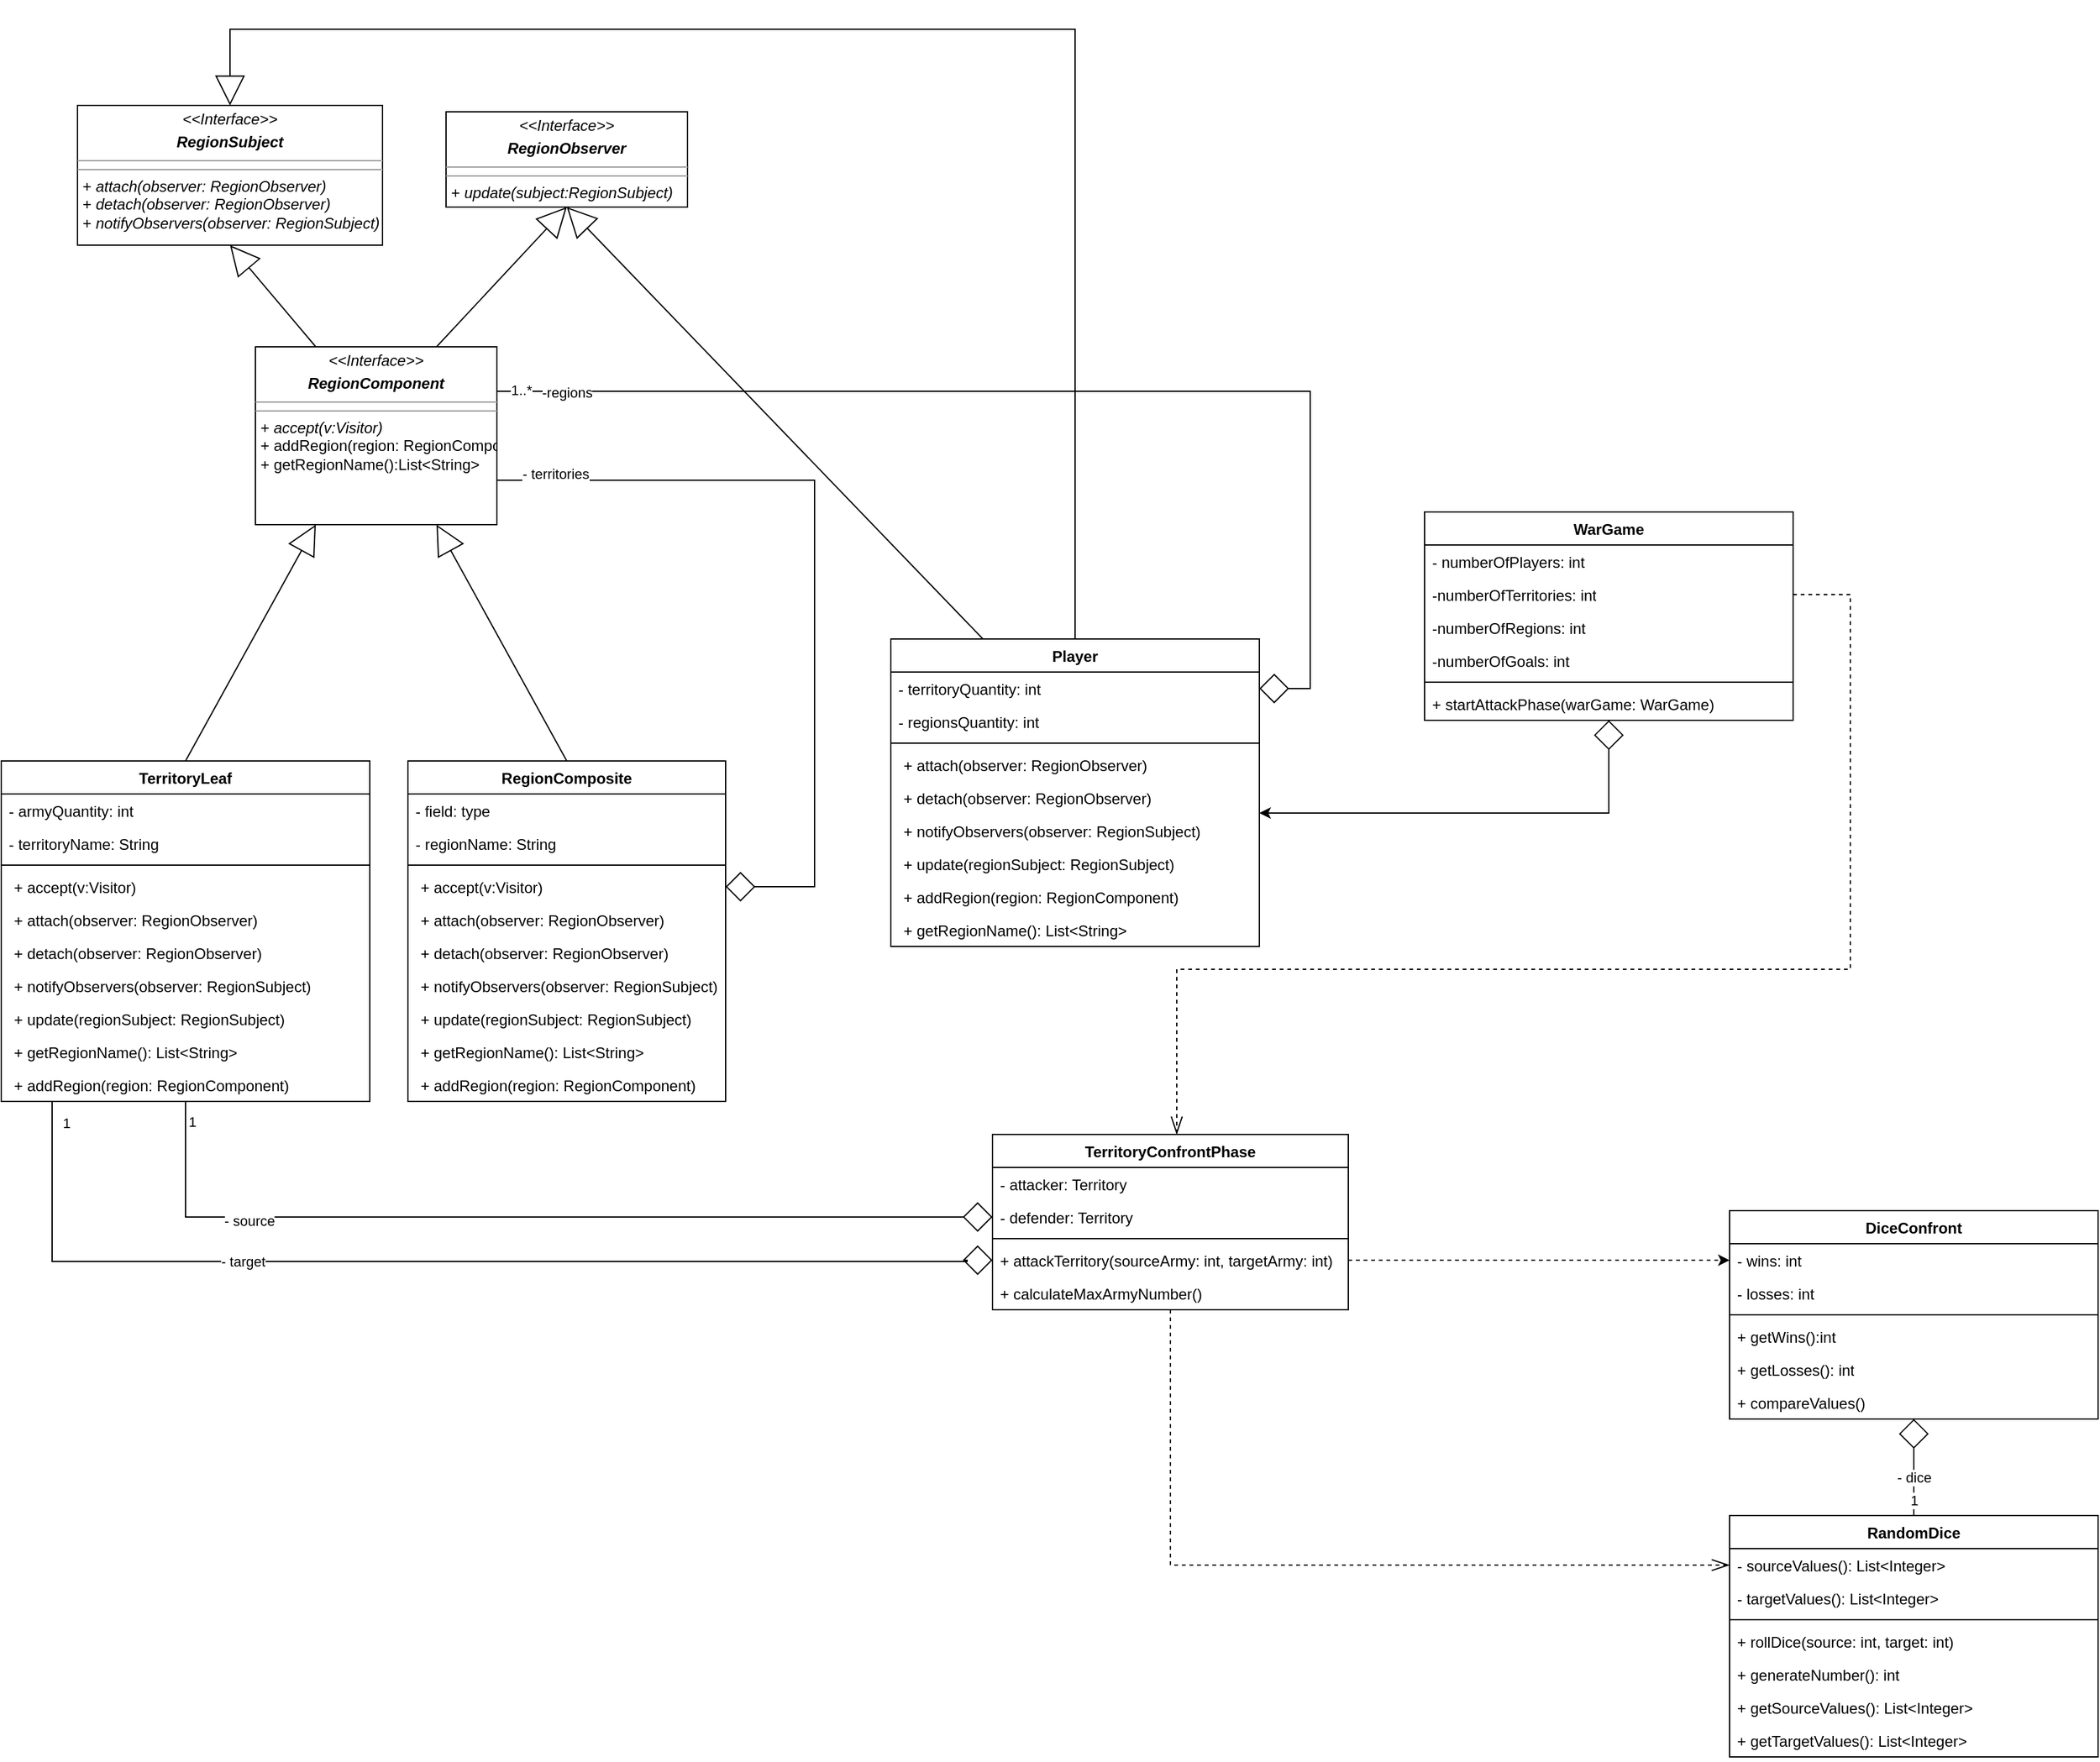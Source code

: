 <mxfile version="24.4.4" type="github">
  <diagram name="Page-1" id="c4acf3e9-155e-7222-9cf6-157b1a14988f">
    <mxGraphModel dx="3642" dy="2720" grid="1" gridSize="10" guides="1" tooltips="1" connect="1" arrows="1" fold="1" page="1" pageScale="1" pageWidth="850" pageHeight="1100" background="none" math="0" shadow="0">
      <root>
        <mxCell id="0" />
        <mxCell id="1" parent="0" />
        <mxCell id="na1BeW-ylkOoWlWhekBP-10" style="rounded=0;orthogonalLoop=1;jettySize=auto;html=1;exitX=0.5;exitY=0;exitDx=0;exitDy=0;entryX=0.25;entryY=1;entryDx=0;entryDy=0;endArrow=block;endFill=0;endSize=21;" parent="1" source="79rOuK-pVhbU8PKLv_2M-17" target="5d2195bd80daf111-18" edge="1">
          <mxGeometry relative="1" as="geometry" />
        </mxCell>
        <mxCell id="na1BeW-ylkOoWlWhekBP-73" style="rounded=0;orthogonalLoop=1;jettySize=auto;html=1;entryX=0.5;entryY=1;entryDx=0;entryDy=0;exitX=0.75;exitY=0;exitDx=0;exitDy=0;endArrow=block;endFill=0;endSize=21;" parent="1" target="5d2195bd80daf111-19" edge="1" source="5d2195bd80daf111-18">
          <mxGeometry relative="1" as="geometry">
            <mxPoint x="230" y="-370" as="sourcePoint" />
            <mxPoint x="137.5" y="-470" as="targetPoint" />
          </mxGeometry>
        </mxCell>
        <mxCell id="na1BeW-ylkOoWlWhekBP-74" style="rounded=0;orthogonalLoop=1;jettySize=auto;html=1;exitX=0.25;exitY=0;exitDx=0;exitDy=0;endArrow=block;endFill=0;endSize=21;entryX=0.5;entryY=1;entryDx=0;entryDy=0;" parent="1" source="5d2195bd80daf111-18" target="na1BeW-ylkOoWlWhekBP-14" edge="1">
          <mxGeometry relative="1" as="geometry" />
        </mxCell>
        <mxCell id="5d2195bd80daf111-18" value="&lt;p style=&quot;margin:0px;margin-top:4px;text-align:center;&quot;&gt;&lt;i&gt;&amp;lt;&amp;lt;Interface&amp;gt;&amp;gt;&lt;/i&gt;&lt;/p&gt;&lt;p style=&quot;margin:0px;margin-top:4px;text-align:center;&quot;&gt;&lt;b&gt;&lt;i&gt;RegionComponent&lt;/i&gt;&lt;/b&gt;&lt;br&gt;&lt;/p&gt;&lt;hr size=&quot;1&quot;&gt;&lt;hr size=&quot;1&quot;&gt;&lt;p style=&quot;margin:0px;margin-left:4px;&quot;&gt;+ &lt;i&gt;accept(v:Visitor)&lt;/i&gt;&lt;/p&gt;&lt;p style=&quot;margin:0px;margin-left:4px;&quot;&gt;+ addRegion(region: RegionComponent)&lt;/p&gt;&lt;p style=&quot;margin:0px;margin-left:4px;&quot;&gt;+ getRegionName():List&amp;lt;String&amp;gt;&lt;br&gt;&lt;/p&gt;" style="verticalAlign=top;align=left;overflow=fill;fontSize=12;fontFamily=Helvetica;html=1;rounded=0;shadow=0;comic=0;labelBackgroundColor=none;strokeWidth=1" parent="1" vertex="1">
          <mxGeometry x="180" y="-380" width="190" height="140" as="geometry" />
        </mxCell>
        <mxCell id="5d2195bd80daf111-19" value="&lt;p style=&quot;margin:0px;margin-top:4px;text-align:center;&quot;&gt;&lt;i&gt;&amp;lt;&amp;lt;Interface&amp;gt;&amp;gt;&lt;/i&gt;&lt;/p&gt;&lt;p style=&quot;margin:0px;margin-top:4px;text-align:center;&quot;&gt;&lt;b&gt;&lt;i&gt;RegionObserver&lt;/i&gt;&lt;/b&gt;&lt;br&gt;&lt;/p&gt;&lt;hr size=&quot;1&quot;&gt;&lt;hr size=&quot;1&quot;&gt;&lt;p style=&quot;margin:0px;margin-left:4px;&quot;&gt;+ &lt;i&gt;update(subject:RegionSubject)&lt;/i&gt;&lt;i&gt;&lt;br&gt;&lt;/i&gt;&lt;/p&gt;" style="verticalAlign=top;align=left;overflow=fill;fontSize=12;fontFamily=Helvetica;html=1;rounded=0;shadow=0;comic=0;labelBackgroundColor=none;strokeWidth=1" parent="1" vertex="1">
          <mxGeometry x="330" y="-565" width="190" height="75" as="geometry" />
        </mxCell>
        <mxCell id="na1BeW-ylkOoWlWhekBP-12" style="rounded=0;orthogonalLoop=1;jettySize=auto;html=1;exitX=0.5;exitY=0;exitDx=0;exitDy=0;entryX=0.75;entryY=1;entryDx=0;entryDy=0;endArrow=block;endFill=0;jumpSize=6;startSize=6;endSize=21;" parent="1" source="79rOuK-pVhbU8PKLv_2M-29" target="5d2195bd80daf111-18" edge="1">
          <mxGeometry relative="1" as="geometry" />
        </mxCell>
        <mxCell id="na1BeW-ylkOoWlWhekBP-9" style="edgeStyle=orthogonalEdgeStyle;rounded=0;orthogonalLoop=1;jettySize=auto;html=1;exitX=1;exitY=0.5;exitDx=0;exitDy=0;entryX=1;entryY=0.75;entryDx=0;entryDy=0;startArrow=diamond;startFill=0;strokeWidth=1;targetPerimeterSpacing=0;sourcePerimeterSpacing=6;startSize=21;endArrow=none;endFill=0;" parent="1" source="KUl9j9RWkavMUiWNoTW2-5" target="5d2195bd80daf111-18" edge="1">
          <mxGeometry relative="1" as="geometry">
            <Array as="points">
              <mxPoint x="620" y="45" />
              <mxPoint x="620" y="-275" />
            </Array>
            <mxPoint x="500" y="19" as="sourcePoint" />
          </mxGeometry>
        </mxCell>
        <mxCell id="na1BeW-ylkOoWlWhekBP-13" value="&lt;div&gt;- territories&lt;/div&gt;" style="edgeLabel;html=1;align=center;verticalAlign=middle;resizable=0;points=[];" parent="na1BeW-ylkOoWlWhekBP-9" vertex="1" connectable="0">
          <mxGeometry x="0.858" y="4" relative="1" as="geometry">
            <mxPoint y="-9" as="offset" />
          </mxGeometry>
        </mxCell>
        <mxCell id="na1BeW-ylkOoWlWhekBP-14" value="&lt;p style=&quot;margin:0px;margin-top:4px;text-align:center;&quot;&gt;&lt;i&gt;&amp;lt;&amp;lt;Interface&amp;gt;&amp;gt;&lt;/i&gt;&lt;/p&gt;&lt;p style=&quot;margin:0px;margin-top:4px;text-align:center;&quot;&gt;&lt;b&gt;&lt;i&gt;RegionSubject&lt;/i&gt;&lt;/b&gt;&lt;br&gt;&lt;/p&gt;&lt;hr size=&quot;1&quot;&gt;&lt;hr size=&quot;1&quot;&gt;&lt;p style=&quot;margin:0px;margin-left:4px;&quot;&gt;+ &lt;i&gt;attach(observer: RegionObserver)&lt;/i&gt;&lt;br&gt;+ &lt;i&gt;detach(observer: RegionObserver)&lt;/i&gt;&lt;/p&gt;&lt;p style=&quot;margin:0px;margin-left:4px;&quot;&gt;+ &lt;i&gt;notifyObservers(observer: RegionSubject)&lt;/i&gt;&lt;/p&gt;" style="verticalAlign=top;align=left;overflow=fill;fontSize=12;fontFamily=Helvetica;html=1;rounded=0;shadow=0;comic=0;labelBackgroundColor=none;strokeWidth=1" parent="1" vertex="1">
          <mxGeometry x="40" y="-570" width="240" height="110" as="geometry" />
        </mxCell>
        <mxCell id="79rOuK-pVhbU8PKLv_2M-14" style="edgeStyle=orthogonalEdgeStyle;rounded=0;orthogonalLoop=1;jettySize=auto;html=1;entryX=1;entryY=0.25;entryDx=0;entryDy=0;exitX=1;exitY=0.5;exitDx=0;exitDy=0;endArrow=none;endFill=0;startArrow=diamond;startFill=0;startSize=21;endSize=6;" parent="1" source="79rOuK-pVhbU8PKLv_2M-8" target="5d2195bd80daf111-18" edge="1">
          <mxGeometry relative="1" as="geometry" />
        </mxCell>
        <mxCell id="79rOuK-pVhbU8PKLv_2M-15" value="-regions " style="edgeLabel;html=1;align=center;verticalAlign=middle;resizable=0;points=[];" parent="79rOuK-pVhbU8PKLv_2M-14" vertex="1" connectable="0">
          <mxGeometry x="0.88" y="1" relative="1" as="geometry">
            <mxPoint as="offset" />
          </mxGeometry>
        </mxCell>
        <mxCell id="79rOuK-pVhbU8PKLv_2M-16" value="1..*" style="edgeLabel;html=1;align=center;verticalAlign=middle;resizable=0;points=[];" parent="79rOuK-pVhbU8PKLv_2M-14" vertex="1" connectable="0">
          <mxGeometry x="0.958" y="-1" relative="1" as="geometry">
            <mxPoint as="offset" />
          </mxGeometry>
        </mxCell>
        <mxCell id="KUl9j9RWkavMUiWNoTW2-17" style="edgeStyle=orthogonalEdgeStyle;rounded=0;orthogonalLoop=1;jettySize=auto;html=1;entryX=0.5;entryY=0;entryDx=0;entryDy=0;exitX=0.25;exitY=0;exitDx=0;exitDy=0;endArrow=block;endFill=0;endSize=21;" edge="1" parent="1" source="79rOuK-pVhbU8PKLv_2M-7" target="na1BeW-ylkOoWlWhekBP-14">
          <mxGeometry relative="1" as="geometry">
            <Array as="points">
              <mxPoint x="825" y="-138" />
              <mxPoint x="825" y="-630" />
              <mxPoint x="160" y="-630" />
            </Array>
          </mxGeometry>
        </mxCell>
        <mxCell id="79rOuK-pVhbU8PKLv_2M-7" value="Player" style="swimlane;fontStyle=1;align=center;verticalAlign=top;childLayout=stackLayout;horizontal=1;startSize=26;horizontalStack=0;resizeParent=1;resizeParentMax=0;resizeLast=0;collapsible=1;marginBottom=0;whiteSpace=wrap;html=1;" parent="1" vertex="1">
          <mxGeometry x="680" y="-150" width="290" height="242" as="geometry" />
        </mxCell>
        <mxCell id="79rOuK-pVhbU8PKLv_2M-8" value="- territoryQuantity: int" style="text;strokeColor=none;fillColor=none;align=left;verticalAlign=top;spacingLeft=4;spacingRight=4;overflow=hidden;rotatable=0;points=[[0,0.5],[1,0.5]];portConstraint=eastwest;whiteSpace=wrap;html=1;" parent="79rOuK-pVhbU8PKLv_2M-7" vertex="1">
          <mxGeometry y="26" width="290" height="26" as="geometry" />
        </mxCell>
        <mxCell id="79rOuK-pVhbU8PKLv_2M-44" value="- regionsQuantity: int" style="text;strokeColor=none;fillColor=none;align=left;verticalAlign=top;spacingLeft=4;spacingRight=4;overflow=hidden;rotatable=0;points=[[0,0.5],[1,0.5]];portConstraint=eastwest;whiteSpace=wrap;html=1;" parent="79rOuK-pVhbU8PKLv_2M-7" vertex="1">
          <mxGeometry y="52" width="290" height="26" as="geometry" />
        </mxCell>
        <mxCell id="79rOuK-pVhbU8PKLv_2M-9" value="" style="line;strokeWidth=1;fillColor=none;align=left;verticalAlign=middle;spacingTop=-1;spacingLeft=3;spacingRight=3;rotatable=0;labelPosition=right;points=[];portConstraint=eastwest;strokeColor=inherit;" parent="79rOuK-pVhbU8PKLv_2M-7" vertex="1">
          <mxGeometry y="78" width="290" height="8" as="geometry" />
        </mxCell>
        <mxCell id="KUl9j9RWkavMUiWNoTW2-71" value="&lt;p style=&quot;margin:0px;margin-left:4px;&quot;&gt;+ attach(observer: RegionObserver)&lt;br&gt;&lt;/p&gt;" style="text;strokeColor=none;fillColor=none;align=left;verticalAlign=top;spacingLeft=4;spacingRight=4;overflow=hidden;rotatable=0;points=[[0,0.5],[1,0.5]];portConstraint=eastwest;whiteSpace=wrap;html=1;" vertex="1" parent="79rOuK-pVhbU8PKLv_2M-7">
          <mxGeometry y="86" width="290" height="26" as="geometry" />
        </mxCell>
        <mxCell id="KUl9j9RWkavMUiWNoTW2-75" value="&lt;p style=&quot;margin:0px;margin-left:4px;&quot;&gt;+ detach(observer: RegionObserver)&lt;br&gt;&lt;/p&gt;" style="text;strokeColor=none;fillColor=none;align=left;verticalAlign=top;spacingLeft=4;spacingRight=4;overflow=hidden;rotatable=0;points=[[0,0.5],[1,0.5]];portConstraint=eastwest;whiteSpace=wrap;html=1;" vertex="1" parent="79rOuK-pVhbU8PKLv_2M-7">
          <mxGeometry y="112" width="290" height="26" as="geometry" />
        </mxCell>
        <mxCell id="KUl9j9RWkavMUiWNoTW2-76" value="&lt;p style=&quot;margin:0px;margin-left:4px;&quot;&gt;+ notifyObservers(observer: RegionSubject)&lt;br&gt;&lt;/p&gt;" style="text;strokeColor=none;fillColor=none;align=left;verticalAlign=top;spacingLeft=4;spacingRight=4;overflow=hidden;rotatable=0;points=[[0,0.5],[1,0.5]];portConstraint=eastwest;whiteSpace=wrap;html=1;" vertex="1" parent="79rOuK-pVhbU8PKLv_2M-7">
          <mxGeometry y="138" width="290" height="26" as="geometry" />
        </mxCell>
        <mxCell id="KUl9j9RWkavMUiWNoTW2-77" value="&lt;p style=&quot;margin:0px;margin-left:4px;&quot;&gt;+ update(regionSubject: RegionSubject)&lt;br&gt;&lt;/p&gt;" style="text;strokeColor=none;fillColor=none;align=left;verticalAlign=top;spacingLeft=4;spacingRight=4;overflow=hidden;rotatable=0;points=[[0,0.5],[1,0.5]];portConstraint=eastwest;whiteSpace=wrap;html=1;" vertex="1" parent="79rOuK-pVhbU8PKLv_2M-7">
          <mxGeometry y="164" width="290" height="26" as="geometry" />
        </mxCell>
        <mxCell id="KUl9j9RWkavMUiWNoTW2-78" value="&lt;p style=&quot;margin:0px;margin-left:4px;&quot;&gt;+ addRegion(region: RegionComponent)&lt;br&gt;&lt;/p&gt;" style="text;strokeColor=none;fillColor=none;align=left;verticalAlign=top;spacingLeft=4;spacingRight=4;overflow=hidden;rotatable=0;points=[[0,0.5],[1,0.5]];portConstraint=eastwest;whiteSpace=wrap;html=1;" vertex="1" parent="79rOuK-pVhbU8PKLv_2M-7">
          <mxGeometry y="190" width="290" height="26" as="geometry" />
        </mxCell>
        <mxCell id="KUl9j9RWkavMUiWNoTW2-81" value="&lt;p style=&quot;margin:0px;margin-left:4px;&quot;&gt;+ getRegionName(): List&amp;lt;String&amp;gt;&lt;/p&gt;" style="text;strokeColor=none;fillColor=none;align=left;verticalAlign=top;spacingLeft=4;spacingRight=4;overflow=hidden;rotatable=0;points=[[0,0.5],[1,0.5]];portConstraint=eastwest;whiteSpace=wrap;html=1;" vertex="1" parent="79rOuK-pVhbU8PKLv_2M-7">
          <mxGeometry y="216" width="290" height="26" as="geometry" />
        </mxCell>
        <mxCell id="KUl9j9RWkavMUiWNoTW2-39" style="edgeStyle=orthogonalEdgeStyle;rounded=0;orthogonalLoop=1;jettySize=auto;html=1;entryX=0;entryY=0.5;entryDx=0;entryDy=0;endArrow=diamond;endFill=0;startArrow=none;startFill=0;endSize=21;startSize=12;" edge="1" parent="1" source="79rOuK-pVhbU8PKLv_2M-17" target="KUl9j9RWkavMUiWNoTW2-27">
          <mxGeometry relative="1" as="geometry">
            <Array as="points">
              <mxPoint x="125" y="305" />
            </Array>
          </mxGeometry>
        </mxCell>
        <mxCell id="KUl9j9RWkavMUiWNoTW2-58" value="- source" style="edgeLabel;html=1;align=center;verticalAlign=middle;resizable=0;points=[];" vertex="1" connectable="0" parent="KUl9j9RWkavMUiWNoTW2-39">
          <mxGeometry x="-0.613" y="-3" relative="1" as="geometry">
            <mxPoint as="offset" />
          </mxGeometry>
        </mxCell>
        <mxCell id="KUl9j9RWkavMUiWNoTW2-63" value="1" style="edgeLabel;html=1;align=center;verticalAlign=middle;resizable=0;points=[];" vertex="1" connectable="0" parent="KUl9j9RWkavMUiWNoTW2-39">
          <mxGeometry x="-0.949" relative="1" as="geometry">
            <mxPoint x="5" y="-3" as="offset" />
          </mxGeometry>
        </mxCell>
        <mxCell id="KUl9j9RWkavMUiWNoTW2-61" style="edgeStyle=orthogonalEdgeStyle;rounded=0;orthogonalLoop=1;jettySize=auto;html=1;endArrow=diamond;endFill=0;startSize=6;endSize=21;entryX=0;entryY=0.5;entryDx=0;entryDy=0;" edge="1" parent="1" target="KUl9j9RWkavMUiWNoTW2-29">
          <mxGeometry relative="1" as="geometry">
            <mxPoint x="20.0" y="214.0" as="sourcePoint" />
            <mxPoint x="740" y="380" as="targetPoint" />
            <Array as="points">
              <mxPoint x="20" y="340" />
              <mxPoint x="740" y="340" />
              <mxPoint x="740" y="339" />
            </Array>
          </mxGeometry>
        </mxCell>
        <mxCell id="KUl9j9RWkavMUiWNoTW2-62" value="- target " style="edgeLabel;html=1;align=center;verticalAlign=middle;resizable=0;points=[];" vertex="1" connectable="0" parent="KUl9j9RWkavMUiWNoTW2-61">
          <mxGeometry x="-0.47" relative="1" as="geometry">
            <mxPoint x="46" as="offset" />
          </mxGeometry>
        </mxCell>
        <mxCell id="KUl9j9RWkavMUiWNoTW2-64" value="1" style="edgeLabel;html=1;align=center;verticalAlign=middle;resizable=0;points=[];" vertex="1" connectable="0" parent="KUl9j9RWkavMUiWNoTW2-61">
          <mxGeometry x="-0.941" y="2" relative="1" as="geometry">
            <mxPoint x="9" y="-9" as="offset" />
          </mxGeometry>
        </mxCell>
        <mxCell id="79rOuK-pVhbU8PKLv_2M-17" value="TerritoryLeaf" style="swimlane;fontStyle=1;align=center;verticalAlign=top;childLayout=stackLayout;horizontal=1;startSize=26;horizontalStack=0;resizeParent=1;resizeParentMax=0;resizeLast=0;collapsible=1;marginBottom=0;whiteSpace=wrap;html=1;" parent="1" vertex="1">
          <mxGeometry x="-20" y="-54" width="290" height="268" as="geometry" />
        </mxCell>
        <mxCell id="KUl9j9RWkavMUiWNoTW2-9" value="- armyQuantity: int" style="text;strokeColor=none;fillColor=none;align=left;verticalAlign=top;spacingLeft=4;spacingRight=4;overflow=hidden;rotatable=0;points=[[0,0.5],[1,0.5]];portConstraint=eastwest;whiteSpace=wrap;html=1;" vertex="1" parent="79rOuK-pVhbU8PKLv_2M-17">
          <mxGeometry y="26" width="290" height="26" as="geometry" />
        </mxCell>
        <mxCell id="79rOuK-pVhbU8PKLv_2M-18" value="- territoryName: String" style="text;strokeColor=none;fillColor=none;align=left;verticalAlign=top;spacingLeft=4;spacingRight=4;overflow=hidden;rotatable=0;points=[[0,0.5],[1,0.5]];portConstraint=eastwest;whiteSpace=wrap;html=1;" parent="79rOuK-pVhbU8PKLv_2M-17" vertex="1">
          <mxGeometry y="52" width="290" height="26" as="geometry" />
        </mxCell>
        <mxCell id="79rOuK-pVhbU8PKLv_2M-19" value="" style="line;strokeWidth=1;fillColor=none;align=left;verticalAlign=middle;spacingTop=-1;spacingLeft=3;spacingRight=3;rotatable=0;labelPosition=right;points=[];portConstraint=eastwest;strokeColor=inherit;" parent="79rOuK-pVhbU8PKLv_2M-17" vertex="1">
          <mxGeometry y="78" width="290" height="8" as="geometry" />
        </mxCell>
        <mxCell id="79rOuK-pVhbU8PKLv_2M-25" value="&lt;p style=&quot;margin:0px;margin-left:4px;&quot;&gt;+ accept(v:Visitor)&lt;/p&gt;" style="text;strokeColor=none;fillColor=none;align=left;verticalAlign=top;spacingLeft=4;spacingRight=4;overflow=hidden;rotatable=0;points=[[0,0.5],[1,0.5]];portConstraint=eastwest;whiteSpace=wrap;html=1;" parent="79rOuK-pVhbU8PKLv_2M-17" vertex="1">
          <mxGeometry y="86" width="290" height="26" as="geometry" />
        </mxCell>
        <mxCell id="KUl9j9RWkavMUiWNoTW2-2" value="&lt;p style=&quot;margin:0px;margin-left:4px;&quot;&gt;+ attach(observer: RegionObserver)&lt;br&gt;&lt;/p&gt;" style="text;strokeColor=none;fillColor=none;align=left;verticalAlign=top;spacingLeft=4;spacingRight=4;overflow=hidden;rotatable=0;points=[[0,0.5],[1,0.5]];portConstraint=eastwest;whiteSpace=wrap;html=1;" vertex="1" parent="79rOuK-pVhbU8PKLv_2M-17">
          <mxGeometry y="112" width="290" height="26" as="geometry" />
        </mxCell>
        <mxCell id="KUl9j9RWkavMUiWNoTW2-3" value="&lt;p style=&quot;margin:0px;margin-left:4px;&quot;&gt;+ detach(observer: RegionObserver)&lt;br&gt;&lt;/p&gt;" style="text;strokeColor=none;fillColor=none;align=left;verticalAlign=top;spacingLeft=4;spacingRight=4;overflow=hidden;rotatable=0;points=[[0,0.5],[1,0.5]];portConstraint=eastwest;whiteSpace=wrap;html=1;" vertex="1" parent="79rOuK-pVhbU8PKLv_2M-17">
          <mxGeometry y="138" width="290" height="26" as="geometry" />
        </mxCell>
        <mxCell id="KUl9j9RWkavMUiWNoTW2-10" value="&lt;p style=&quot;margin:0px;margin-left:4px;&quot;&gt;+ notifyObservers(observer: RegionSubject)&lt;br&gt;&lt;/p&gt;" style="text;strokeColor=none;fillColor=none;align=left;verticalAlign=top;spacingLeft=4;spacingRight=4;overflow=hidden;rotatable=0;points=[[0,0.5],[1,0.5]];portConstraint=eastwest;whiteSpace=wrap;html=1;" vertex="1" parent="79rOuK-pVhbU8PKLv_2M-17">
          <mxGeometry y="164" width="290" height="26" as="geometry" />
        </mxCell>
        <mxCell id="KUl9j9RWkavMUiWNoTW2-14" value="&lt;p style=&quot;margin:0px;margin-left:4px;&quot;&gt;+ update(regionSubject: RegionSubject)&lt;br&gt;&lt;/p&gt;" style="text;strokeColor=none;fillColor=none;align=left;verticalAlign=top;spacingLeft=4;spacingRight=4;overflow=hidden;rotatable=0;points=[[0,0.5],[1,0.5]];portConstraint=eastwest;whiteSpace=wrap;html=1;" vertex="1" parent="79rOuK-pVhbU8PKLv_2M-17">
          <mxGeometry y="190" width="290" height="26" as="geometry" />
        </mxCell>
        <mxCell id="KUl9j9RWkavMUiWNoTW2-4" value="&lt;p style=&quot;margin:0px;margin-left:4px;&quot;&gt;+ getRegionName(): List&amp;lt;String&amp;gt;&lt;/p&gt;" style="text;strokeColor=none;fillColor=none;align=left;verticalAlign=top;spacingLeft=4;spacingRight=4;overflow=hidden;rotatable=0;points=[[0,0.5],[1,0.5]];portConstraint=eastwest;whiteSpace=wrap;html=1;" vertex="1" parent="79rOuK-pVhbU8PKLv_2M-17">
          <mxGeometry y="216" width="290" height="26" as="geometry" />
        </mxCell>
        <mxCell id="KUl9j9RWkavMUiWNoTW2-16" value="&lt;p style=&quot;margin:0px;margin-left:4px;&quot;&gt;+ addRegion(region: RegionComponent)&lt;br&gt;&lt;/p&gt;" style="text;strokeColor=none;fillColor=none;align=left;verticalAlign=top;spacingLeft=4;spacingRight=4;overflow=hidden;rotatable=0;points=[[0,0.5],[1,0.5]];portConstraint=eastwest;whiteSpace=wrap;html=1;" vertex="1" parent="79rOuK-pVhbU8PKLv_2M-17">
          <mxGeometry y="242" width="290" height="26" as="geometry" />
        </mxCell>
        <mxCell id="79rOuK-pVhbU8PKLv_2M-29" value="RegionComposite" style="swimlane;fontStyle=1;align=center;verticalAlign=top;childLayout=stackLayout;horizontal=1;startSize=26;horizontalStack=0;resizeParent=1;resizeParentMax=0;resizeLast=0;collapsible=1;marginBottom=0;whiteSpace=wrap;html=1;" parent="1" vertex="1">
          <mxGeometry x="300" y="-54" width="250" height="268" as="geometry" />
        </mxCell>
        <mxCell id="79rOuK-pVhbU8PKLv_2M-30" value="- field: type" style="text;strokeColor=none;fillColor=none;align=left;verticalAlign=top;spacingLeft=4;spacingRight=4;overflow=hidden;rotatable=0;points=[[0,0.5],[1,0.5]];portConstraint=eastwest;whiteSpace=wrap;html=1;" parent="79rOuK-pVhbU8PKLv_2M-29" vertex="1">
          <mxGeometry y="26" width="250" height="26" as="geometry" />
        </mxCell>
        <mxCell id="KUl9j9RWkavMUiWNoTW2-11" value="- regionName: String" style="text;strokeColor=none;fillColor=none;align=left;verticalAlign=top;spacingLeft=4;spacingRight=4;overflow=hidden;rotatable=0;points=[[0,0.5],[1,0.5]];portConstraint=eastwest;whiteSpace=wrap;html=1;" vertex="1" parent="79rOuK-pVhbU8PKLv_2M-29">
          <mxGeometry y="52" width="250" height="26" as="geometry" />
        </mxCell>
        <mxCell id="79rOuK-pVhbU8PKLv_2M-31" value="" style="line;strokeWidth=1;fillColor=none;align=left;verticalAlign=middle;spacingTop=-1;spacingLeft=3;spacingRight=3;rotatable=0;labelPosition=right;points=[];portConstraint=eastwest;strokeColor=inherit;" parent="79rOuK-pVhbU8PKLv_2M-29" vertex="1">
          <mxGeometry y="78" width="250" height="8" as="geometry" />
        </mxCell>
        <mxCell id="KUl9j9RWkavMUiWNoTW2-5" value="&lt;p style=&quot;margin:0px;margin-left:4px;&quot;&gt;+ accept(v:Visitor)&lt;/p&gt;" style="text;strokeColor=none;fillColor=none;align=left;verticalAlign=top;spacingLeft=4;spacingRight=4;overflow=hidden;rotatable=0;points=[[0,0.5],[1,0.5]];portConstraint=eastwest;whiteSpace=wrap;html=1;" vertex="1" parent="79rOuK-pVhbU8PKLv_2M-29">
          <mxGeometry y="86" width="250" height="26" as="geometry" />
        </mxCell>
        <mxCell id="KUl9j9RWkavMUiWNoTW2-6" value="&lt;p style=&quot;margin:0px;margin-left:4px;&quot;&gt;+ attach(observer: RegionObserver)&lt;br&gt;&lt;/p&gt;" style="text;strokeColor=none;fillColor=none;align=left;verticalAlign=top;spacingLeft=4;spacingRight=4;overflow=hidden;rotatable=0;points=[[0,0.5],[1,0.5]];portConstraint=eastwest;whiteSpace=wrap;html=1;" vertex="1" parent="79rOuK-pVhbU8PKLv_2M-29">
          <mxGeometry y="112" width="250" height="26" as="geometry" />
        </mxCell>
        <mxCell id="KUl9j9RWkavMUiWNoTW2-7" value="&lt;p style=&quot;margin:0px;margin-left:4px;&quot;&gt;+ detach(observer: RegionObserver)&lt;br&gt;&lt;/p&gt;" style="text;strokeColor=none;fillColor=none;align=left;verticalAlign=top;spacingLeft=4;spacingRight=4;overflow=hidden;rotatable=0;points=[[0,0.5],[1,0.5]];portConstraint=eastwest;whiteSpace=wrap;html=1;" vertex="1" parent="79rOuK-pVhbU8PKLv_2M-29">
          <mxGeometry y="138" width="250" height="26" as="geometry" />
        </mxCell>
        <mxCell id="KUl9j9RWkavMUiWNoTW2-8" value="&lt;p style=&quot;margin:0px;margin-left:4px;&quot;&gt;+ notifyObservers(observer: RegionSubject)&lt;br&gt;&lt;/p&gt;" style="text;strokeColor=none;fillColor=none;align=left;verticalAlign=top;spacingLeft=4;spacingRight=4;overflow=hidden;rotatable=0;points=[[0,0.5],[1,0.5]];portConstraint=eastwest;whiteSpace=wrap;html=1;" vertex="1" parent="79rOuK-pVhbU8PKLv_2M-29">
          <mxGeometry y="164" width="250" height="26" as="geometry" />
        </mxCell>
        <mxCell id="KUl9j9RWkavMUiWNoTW2-15" value="&lt;p style=&quot;margin:0px;margin-left:4px;&quot;&gt;+ update(regionSubject: RegionSubject)&lt;br&gt;&lt;/p&gt;" style="text;strokeColor=none;fillColor=none;align=left;verticalAlign=top;spacingLeft=4;spacingRight=4;overflow=hidden;rotatable=0;points=[[0,0.5],[1,0.5]];portConstraint=eastwest;whiteSpace=wrap;html=1;" vertex="1" parent="79rOuK-pVhbU8PKLv_2M-29">
          <mxGeometry y="190" width="250" height="26" as="geometry" />
        </mxCell>
        <mxCell id="KUl9j9RWkavMUiWNoTW2-12" value="&lt;p style=&quot;margin:0px;margin-left:4px;&quot;&gt;+ getRegionName(): List&amp;lt;String&amp;gt;&lt;/p&gt;" style="text;strokeColor=none;fillColor=none;align=left;verticalAlign=top;spacingLeft=4;spacingRight=4;overflow=hidden;rotatable=0;points=[[0,0.5],[1,0.5]];portConstraint=eastwest;whiteSpace=wrap;html=1;" vertex="1" parent="79rOuK-pVhbU8PKLv_2M-29">
          <mxGeometry y="216" width="250" height="26" as="geometry" />
        </mxCell>
        <mxCell id="KUl9j9RWkavMUiWNoTW2-13" value="&lt;p style=&quot;margin:0px;margin-left:4px;&quot;&gt;+ addRegion(region: RegionComponent)&lt;br&gt;&lt;/p&gt;" style="text;strokeColor=none;fillColor=none;align=left;verticalAlign=top;spacingLeft=4;spacingRight=4;overflow=hidden;rotatable=0;points=[[0,0.5],[1,0.5]];portConstraint=eastwest;whiteSpace=wrap;html=1;" vertex="1" parent="79rOuK-pVhbU8PKLv_2M-29">
          <mxGeometry y="242" width="250" height="26" as="geometry" />
        </mxCell>
        <mxCell id="KUl9j9RWkavMUiWNoTW2-1" style="rounded=0;orthogonalLoop=1;jettySize=auto;html=1;entryX=0.5;entryY=1;entryDx=0;entryDy=0;exitX=0.25;exitY=0;exitDx=0;exitDy=0;endArrow=block;endFill=0;endSize=21;" edge="1" parent="1" source="79rOuK-pVhbU8PKLv_2M-7" target="5d2195bd80daf111-19">
          <mxGeometry relative="1" as="geometry">
            <mxPoint x="760" y="-202" as="sourcePoint" />
            <mxPoint x="862" y="-287" as="targetPoint" />
          </mxGeometry>
        </mxCell>
        <mxCell id="KUl9j9RWkavMUiWNoTW2-37" style="edgeStyle=orthogonalEdgeStyle;rounded=0;orthogonalLoop=1;jettySize=auto;html=1;entryX=1;entryY=0.5;entryDx=0;entryDy=0;startArrow=diamond;startFill=0;endSize=6;startSize=21;" edge="1" parent="1" source="KUl9j9RWkavMUiWNoTW2-18">
          <mxGeometry relative="1" as="geometry">
            <mxPoint x="970" y="-13" as="targetPoint" />
            <Array as="points">
              <mxPoint x="1245" y="-13" />
            </Array>
          </mxGeometry>
        </mxCell>
        <mxCell id="KUl9j9RWkavMUiWNoTW2-18" value="WarGame" style="swimlane;fontStyle=1;align=center;verticalAlign=top;childLayout=stackLayout;horizontal=1;startSize=26;horizontalStack=0;resizeParent=1;resizeParentMax=0;resizeLast=0;collapsible=1;marginBottom=0;whiteSpace=wrap;html=1;" vertex="1" parent="1">
          <mxGeometry x="1100" y="-250" width="290" height="164" as="geometry" />
        </mxCell>
        <mxCell id="KUl9j9RWkavMUiWNoTW2-19" value="- numberOfPlayers: int" style="text;strokeColor=none;fillColor=none;align=left;verticalAlign=top;spacingLeft=4;spacingRight=4;overflow=hidden;rotatable=0;points=[[0,0.5],[1,0.5]];portConstraint=eastwest;whiteSpace=wrap;html=1;" vertex="1" parent="KUl9j9RWkavMUiWNoTW2-18">
          <mxGeometry y="26" width="290" height="26" as="geometry" />
        </mxCell>
        <mxCell id="KUl9j9RWkavMUiWNoTW2-20" value="-numberOfTerritories: int" style="text;strokeColor=none;fillColor=none;align=left;verticalAlign=top;spacingLeft=4;spacingRight=4;overflow=hidden;rotatable=0;points=[[0,0.5],[1,0.5]];portConstraint=eastwest;whiteSpace=wrap;html=1;" vertex="1" parent="KUl9j9RWkavMUiWNoTW2-18">
          <mxGeometry y="52" width="290" height="26" as="geometry" />
        </mxCell>
        <mxCell id="KUl9j9RWkavMUiWNoTW2-32" value="-numberOfRegions: int" style="text;strokeColor=none;fillColor=none;align=left;verticalAlign=top;spacingLeft=4;spacingRight=4;overflow=hidden;rotatable=0;points=[[0,0.5],[1,0.5]];portConstraint=eastwest;whiteSpace=wrap;html=1;" vertex="1" parent="KUl9j9RWkavMUiWNoTW2-18">
          <mxGeometry y="78" width="290" height="26" as="geometry" />
        </mxCell>
        <mxCell id="KUl9j9RWkavMUiWNoTW2-34" value="-numberOfGoals: int" style="text;strokeColor=none;fillColor=none;align=left;verticalAlign=top;spacingLeft=4;spacingRight=4;overflow=hidden;rotatable=0;points=[[0,0.5],[1,0.5]];portConstraint=eastwest;whiteSpace=wrap;html=1;" vertex="1" parent="KUl9j9RWkavMUiWNoTW2-18">
          <mxGeometry y="104" width="290" height="26" as="geometry" />
        </mxCell>
        <mxCell id="KUl9j9RWkavMUiWNoTW2-21" value="" style="line;strokeWidth=1;fillColor=none;align=left;verticalAlign=middle;spacingTop=-1;spacingLeft=3;spacingRight=3;rotatable=0;labelPosition=right;points=[];portConstraint=eastwest;strokeColor=inherit;" vertex="1" parent="KUl9j9RWkavMUiWNoTW2-18">
          <mxGeometry y="130" width="290" height="8" as="geometry" />
        </mxCell>
        <mxCell id="KUl9j9RWkavMUiWNoTW2-82" value="+ startAttackPhase(warGame: WarGame)" style="text;strokeColor=none;fillColor=none;align=left;verticalAlign=top;spacingLeft=4;spacingRight=4;overflow=hidden;rotatable=0;points=[[0,0.5],[1,0.5]];portConstraint=eastwest;whiteSpace=wrap;html=1;" vertex="1" parent="KUl9j9RWkavMUiWNoTW2-18">
          <mxGeometry y="138" width="290" height="26" as="geometry" />
        </mxCell>
        <mxCell id="KUl9j9RWkavMUiWNoTW2-47" style="edgeStyle=orthogonalEdgeStyle;rounded=0;orthogonalLoop=1;jettySize=auto;html=1;entryX=0;entryY=0.5;entryDx=0;entryDy=0;endArrow=openThin;endFill=0;dashed=1;startSize=6;endSize=12;" edge="1" parent="1" source="KUl9j9RWkavMUiWNoTW2-25" target="KUl9j9RWkavMUiWNoTW2-41">
          <mxGeometry relative="1" as="geometry" />
        </mxCell>
        <mxCell id="KUl9j9RWkavMUiWNoTW2-25" value="TerritoryConfrontPhase" style="swimlane;fontStyle=1;align=center;verticalAlign=top;childLayout=stackLayout;horizontal=1;startSize=26;horizontalStack=0;resizeParent=1;resizeParentMax=0;resizeLast=0;collapsible=1;marginBottom=0;whiteSpace=wrap;html=1;" vertex="1" parent="1">
          <mxGeometry x="760" y="240" width="280" height="138" as="geometry" />
        </mxCell>
        <mxCell id="KUl9j9RWkavMUiWNoTW2-26" value="- attacker: Territory" style="text;strokeColor=none;fillColor=none;align=left;verticalAlign=top;spacingLeft=4;spacingRight=4;overflow=hidden;rotatable=0;points=[[0,0.5],[1,0.5]];portConstraint=eastwest;whiteSpace=wrap;html=1;" vertex="1" parent="KUl9j9RWkavMUiWNoTW2-25">
          <mxGeometry y="26" width="280" height="26" as="geometry" />
        </mxCell>
        <mxCell id="KUl9j9RWkavMUiWNoTW2-27" value="- defender: Territory" style="text;strokeColor=none;fillColor=none;align=left;verticalAlign=top;spacingLeft=4;spacingRight=4;overflow=hidden;rotatable=0;points=[[0,0.5],[1,0.5]];portConstraint=eastwest;whiteSpace=wrap;html=1;" vertex="1" parent="KUl9j9RWkavMUiWNoTW2-25">
          <mxGeometry y="52" width="280" height="26" as="geometry" />
        </mxCell>
        <mxCell id="KUl9j9RWkavMUiWNoTW2-28" value="" style="line;strokeWidth=1;fillColor=none;align=left;verticalAlign=middle;spacingTop=-1;spacingLeft=3;spacingRight=3;rotatable=0;labelPosition=right;points=[];portConstraint=eastwest;strokeColor=inherit;" vertex="1" parent="KUl9j9RWkavMUiWNoTW2-25">
          <mxGeometry y="78" width="280" height="8" as="geometry" />
        </mxCell>
        <mxCell id="KUl9j9RWkavMUiWNoTW2-29" value="&lt;div&gt;+ attackTerritory(sourceArmy: int, targetArmy: int)&lt;br&gt;&lt;/div&gt;" style="text;strokeColor=none;fillColor=none;align=left;verticalAlign=top;spacingLeft=4;spacingRight=4;overflow=hidden;rotatable=0;points=[[0,0.5],[1,0.5]];portConstraint=eastwest;whiteSpace=wrap;html=1;" vertex="1" parent="KUl9j9RWkavMUiWNoTW2-25">
          <mxGeometry y="86" width="280" height="26" as="geometry" />
        </mxCell>
        <mxCell id="KUl9j9RWkavMUiWNoTW2-83" value="&lt;div&gt;+ calculateMaxArmyNumber()&lt;br&gt;&lt;/div&gt;" style="text;strokeColor=none;fillColor=none;align=left;verticalAlign=top;spacingLeft=4;spacingRight=4;overflow=hidden;rotatable=0;points=[[0,0.5],[1,0.5]];portConstraint=eastwest;whiteSpace=wrap;html=1;" vertex="1" parent="KUl9j9RWkavMUiWNoTW2-25">
          <mxGeometry y="112" width="280" height="26" as="geometry" />
        </mxCell>
        <mxCell id="KUl9j9RWkavMUiWNoTW2-36" style="edgeStyle=orthogonalEdgeStyle;rounded=0;orthogonalLoop=1;jettySize=auto;html=1;dashed=1;endArrow=openThin;endFill=0;startSize=6;endSize=12;" edge="1" parent="1" source="KUl9j9RWkavMUiWNoTW2-20">
          <mxGeometry relative="1" as="geometry">
            <mxPoint x="905" y="240" as="targetPoint" />
            <Array as="points">
              <mxPoint x="1435" y="-185" />
              <mxPoint x="1435" y="110" />
              <mxPoint x="905" y="110" />
            </Array>
          </mxGeometry>
        </mxCell>
        <mxCell id="KUl9j9RWkavMUiWNoTW2-40" value="RandomDice" style="swimlane;fontStyle=1;align=center;verticalAlign=top;childLayout=stackLayout;horizontal=1;startSize=26;horizontalStack=0;resizeParent=1;resizeParentMax=0;resizeLast=0;collapsible=1;marginBottom=0;whiteSpace=wrap;html=1;" vertex="1" parent="1">
          <mxGeometry x="1340" y="540" width="290" height="190" as="geometry" />
        </mxCell>
        <mxCell id="KUl9j9RWkavMUiWNoTW2-41" value="- sourceValues(): List&amp;lt;Integer&amp;gt;" style="text;strokeColor=none;fillColor=none;align=left;verticalAlign=top;spacingLeft=4;spacingRight=4;overflow=hidden;rotatable=0;points=[[0,0.5],[1,0.5]];portConstraint=eastwest;whiteSpace=wrap;html=1;" vertex="1" parent="KUl9j9RWkavMUiWNoTW2-40">
          <mxGeometry y="26" width="290" height="26" as="geometry" />
        </mxCell>
        <mxCell id="KUl9j9RWkavMUiWNoTW2-42" value="- targetValues(): List&amp;lt;Integer&amp;gt;" style="text;strokeColor=none;fillColor=none;align=left;verticalAlign=top;spacingLeft=4;spacingRight=4;overflow=hidden;rotatable=0;points=[[0,0.5],[1,0.5]];portConstraint=eastwest;whiteSpace=wrap;html=1;" vertex="1" parent="KUl9j9RWkavMUiWNoTW2-40">
          <mxGeometry y="52" width="290" height="26" as="geometry" />
        </mxCell>
        <mxCell id="KUl9j9RWkavMUiWNoTW2-43" value="" style="line;strokeWidth=1;fillColor=none;align=left;verticalAlign=middle;spacingTop=-1;spacingLeft=3;spacingRight=3;rotatable=0;labelPosition=right;points=[];portConstraint=eastwest;strokeColor=inherit;" vertex="1" parent="KUl9j9RWkavMUiWNoTW2-40">
          <mxGeometry y="78" width="290" height="8" as="geometry" />
        </mxCell>
        <mxCell id="KUl9j9RWkavMUiWNoTW2-44" value="&lt;div&gt;+ rollDice(source: int, target: int)&lt;br&gt;&lt;/div&gt;" style="text;strokeColor=none;fillColor=none;align=left;verticalAlign=top;spacingLeft=4;spacingRight=4;overflow=hidden;rotatable=0;points=[[0,0.5],[1,0.5]];portConstraint=eastwest;whiteSpace=wrap;html=1;" vertex="1" parent="KUl9j9RWkavMUiWNoTW2-40">
          <mxGeometry y="86" width="290" height="26" as="geometry" />
        </mxCell>
        <mxCell id="KUl9j9RWkavMUiWNoTW2-66" value="&lt;div&gt;+ generateNumber(): int&lt;br&gt;&lt;/div&gt;" style="text;strokeColor=none;fillColor=none;align=left;verticalAlign=top;spacingLeft=4;spacingRight=4;overflow=hidden;rotatable=0;points=[[0,0.5],[1,0.5]];portConstraint=eastwest;whiteSpace=wrap;html=1;" vertex="1" parent="KUl9j9RWkavMUiWNoTW2-40">
          <mxGeometry y="112" width="290" height="26" as="geometry" />
        </mxCell>
        <mxCell id="KUl9j9RWkavMUiWNoTW2-45" value="&lt;div&gt;+ getSourceValues(): List&amp;lt;Integer&amp;gt;&lt;br&gt;&lt;/div&gt;" style="text;strokeColor=none;fillColor=none;align=left;verticalAlign=top;spacingLeft=4;spacingRight=4;overflow=hidden;rotatable=0;points=[[0,0.5],[1,0.5]];portConstraint=eastwest;whiteSpace=wrap;html=1;" vertex="1" parent="KUl9j9RWkavMUiWNoTW2-40">
          <mxGeometry y="138" width="290" height="26" as="geometry" />
        </mxCell>
        <mxCell id="KUl9j9RWkavMUiWNoTW2-67" value="&lt;div&gt;+ getTargetValues(): List&amp;lt;Integer&amp;gt;&lt;br&gt;&lt;/div&gt;" style="text;strokeColor=none;fillColor=none;align=left;verticalAlign=top;spacingLeft=4;spacingRight=4;overflow=hidden;rotatable=0;points=[[0,0.5],[1,0.5]];portConstraint=eastwest;whiteSpace=wrap;html=1;" vertex="1" parent="KUl9j9RWkavMUiWNoTW2-40">
          <mxGeometry y="164" width="290" height="26" as="geometry" />
        </mxCell>
        <mxCell id="KUl9j9RWkavMUiWNoTW2-55" style="edgeStyle=orthogonalEdgeStyle;rounded=0;orthogonalLoop=1;jettySize=auto;html=1;entryX=0.5;entryY=0;entryDx=0;entryDy=0;startArrow=diamond;startFill=0;endSize=6;endArrow=none;endFill=0;startSize=21;" edge="1" parent="1" source="KUl9j9RWkavMUiWNoTW2-48" target="KUl9j9RWkavMUiWNoTW2-40">
          <mxGeometry relative="1" as="geometry" />
        </mxCell>
        <mxCell id="KUl9j9RWkavMUiWNoTW2-57" value="- dice" style="edgeLabel;html=1;align=center;verticalAlign=middle;resizable=0;points=[];" vertex="1" connectable="0" parent="KUl9j9RWkavMUiWNoTW2-55">
          <mxGeometry x="0.6" y="1" relative="1" as="geometry">
            <mxPoint x="-1" y="-15" as="offset" />
          </mxGeometry>
        </mxCell>
        <mxCell id="KUl9j9RWkavMUiWNoTW2-65" value="1" style="edgeLabel;html=1;align=center;verticalAlign=middle;resizable=0;points=[];" vertex="1" connectable="0" parent="KUl9j9RWkavMUiWNoTW2-55">
          <mxGeometry x="0.684" relative="1" as="geometry">
            <mxPoint as="offset" />
          </mxGeometry>
        </mxCell>
        <mxCell id="KUl9j9RWkavMUiWNoTW2-48" value="DiceConfront" style="swimlane;fontStyle=1;align=center;verticalAlign=top;childLayout=stackLayout;horizontal=1;startSize=26;horizontalStack=0;resizeParent=1;resizeParentMax=0;resizeLast=0;collapsible=1;marginBottom=0;whiteSpace=wrap;html=1;" vertex="1" parent="1">
          <mxGeometry x="1340" y="300" width="290" height="164" as="geometry" />
        </mxCell>
        <mxCell id="KUl9j9RWkavMUiWNoTW2-49" value="- wins: int" style="text;strokeColor=none;fillColor=none;align=left;verticalAlign=top;spacingLeft=4;spacingRight=4;overflow=hidden;rotatable=0;points=[[0,0.5],[1,0.5]];portConstraint=eastwest;whiteSpace=wrap;html=1;" vertex="1" parent="KUl9j9RWkavMUiWNoTW2-48">
          <mxGeometry y="26" width="290" height="26" as="geometry" />
        </mxCell>
        <mxCell id="KUl9j9RWkavMUiWNoTW2-50" value="- losses: int" style="text;strokeColor=none;fillColor=none;align=left;verticalAlign=top;spacingLeft=4;spacingRight=4;overflow=hidden;rotatable=0;points=[[0,0.5],[1,0.5]];portConstraint=eastwest;whiteSpace=wrap;html=1;" vertex="1" parent="KUl9j9RWkavMUiWNoTW2-48">
          <mxGeometry y="52" width="290" height="26" as="geometry" />
        </mxCell>
        <mxCell id="KUl9j9RWkavMUiWNoTW2-51" value="" style="line;strokeWidth=1;fillColor=none;align=left;verticalAlign=middle;spacingTop=-1;spacingLeft=3;spacingRight=3;rotatable=0;labelPosition=right;points=[];portConstraint=eastwest;strokeColor=inherit;" vertex="1" parent="KUl9j9RWkavMUiWNoTW2-48">
          <mxGeometry y="78" width="290" height="8" as="geometry" />
        </mxCell>
        <mxCell id="KUl9j9RWkavMUiWNoTW2-52" value="&lt;div&gt;+ getWins():int&lt;br&gt;&lt;/div&gt;" style="text;strokeColor=none;fillColor=none;align=left;verticalAlign=top;spacingLeft=4;spacingRight=4;overflow=hidden;rotatable=0;points=[[0,0.5],[1,0.5]];portConstraint=eastwest;whiteSpace=wrap;html=1;" vertex="1" parent="KUl9j9RWkavMUiWNoTW2-48">
          <mxGeometry y="86" width="290" height="26" as="geometry" />
        </mxCell>
        <mxCell id="KUl9j9RWkavMUiWNoTW2-53" value="&lt;div&gt;+ getLosses(): int&lt;br&gt;&lt;/div&gt;" style="text;strokeColor=none;fillColor=none;align=left;verticalAlign=top;spacingLeft=4;spacingRight=4;overflow=hidden;rotatable=0;points=[[0,0.5],[1,0.5]];portConstraint=eastwest;whiteSpace=wrap;html=1;" vertex="1" parent="KUl9j9RWkavMUiWNoTW2-48">
          <mxGeometry y="112" width="290" height="26" as="geometry" />
        </mxCell>
        <mxCell id="KUl9j9RWkavMUiWNoTW2-54" value="&lt;div&gt;+ compareValues()&lt;/div&gt;" style="text;strokeColor=none;fillColor=none;align=left;verticalAlign=top;spacingLeft=4;spacingRight=4;overflow=hidden;rotatable=0;points=[[0,0.5],[1,0.5]];portConstraint=eastwest;whiteSpace=wrap;html=1;" vertex="1" parent="KUl9j9RWkavMUiWNoTW2-48">
          <mxGeometry y="138" width="290" height="26" as="geometry" />
        </mxCell>
        <mxCell id="KUl9j9RWkavMUiWNoTW2-56" style="edgeStyle=orthogonalEdgeStyle;rounded=0;orthogonalLoop=1;jettySize=auto;html=1;entryX=0;entryY=0.5;entryDx=0;entryDy=0;dashed=1;" edge="1" parent="1" source="KUl9j9RWkavMUiWNoTW2-29" target="KUl9j9RWkavMUiWNoTW2-49">
          <mxGeometry relative="1" as="geometry" />
        </mxCell>
      </root>
    </mxGraphModel>
  </diagram>
</mxfile>
